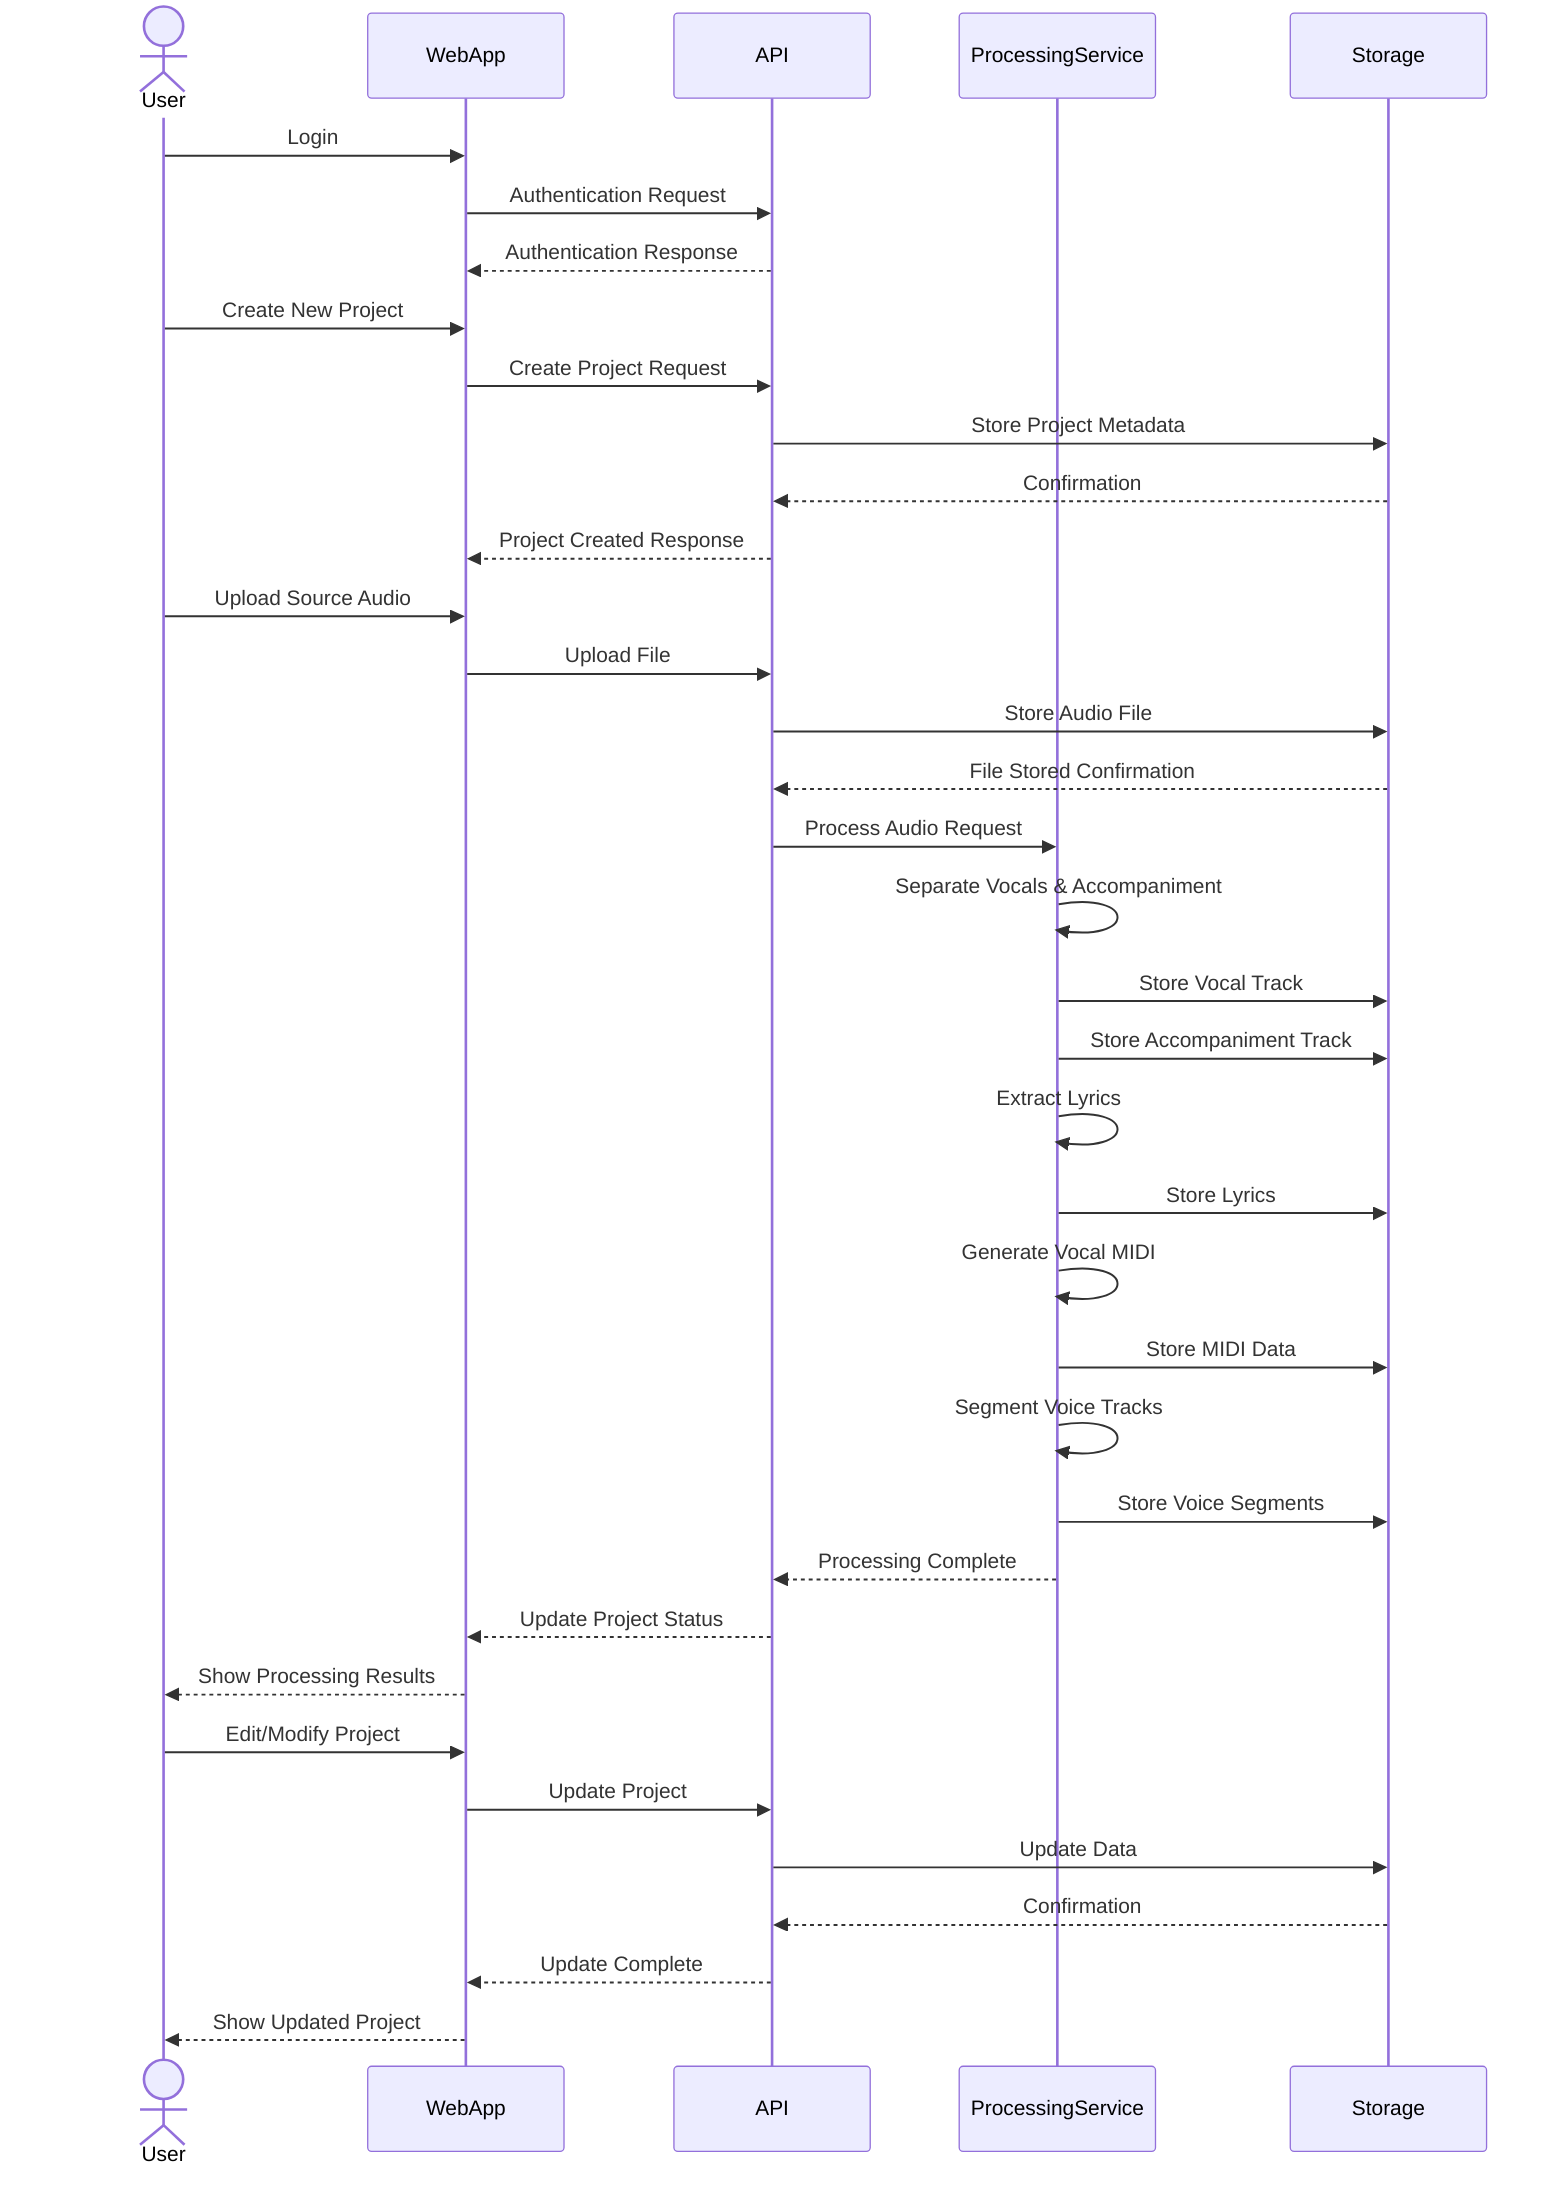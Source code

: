 sequenceDiagram
    actor User
    participant WebApp
    participant API
    participant ProcessingService
    participant Storage
    
    User->>WebApp: Login
    WebApp->>API: Authentication Request
    API-->>WebApp: Authentication Response
    
    User->>WebApp: Create New Project
    WebApp->>API: Create Project Request
    API->>Storage: Store Project Metadata
    Storage-->>API: Confirmation
    API-->>WebApp: Project Created Response
    
    User->>WebApp: Upload Source Audio
    WebApp->>API: Upload File
    API->>Storage: Store Audio File
    Storage-->>API: File Stored Confirmation
    API->>ProcessingService: Process Audio Request
    
    ProcessingService->>ProcessingService: Separate Vocals & Accompaniment
    ProcessingService->>Storage: Store Vocal Track
    ProcessingService->>Storage: Store Accompaniment Track
    
    ProcessingService->>ProcessingService: Extract Lyrics
    ProcessingService->>Storage: Store Lyrics
    
    ProcessingService->>ProcessingService: Generate Vocal MIDI
    ProcessingService->>Storage: Store MIDI Data
    
    ProcessingService->>ProcessingService: Segment Voice Tracks
    ProcessingService->>Storage: Store Voice Segments
    
    ProcessingService-->>API: Processing Complete
    API-->>WebApp: Update Project Status
    WebApp-->>User: Show Processing Results
    
    User->>WebApp: Edit/Modify Project
    WebApp->>API: Update Project
    API->>Storage: Update Data
    Storage-->>API: Confirmation
    API-->>WebApp: Update Complete
    WebApp-->>User: Show Updated Project